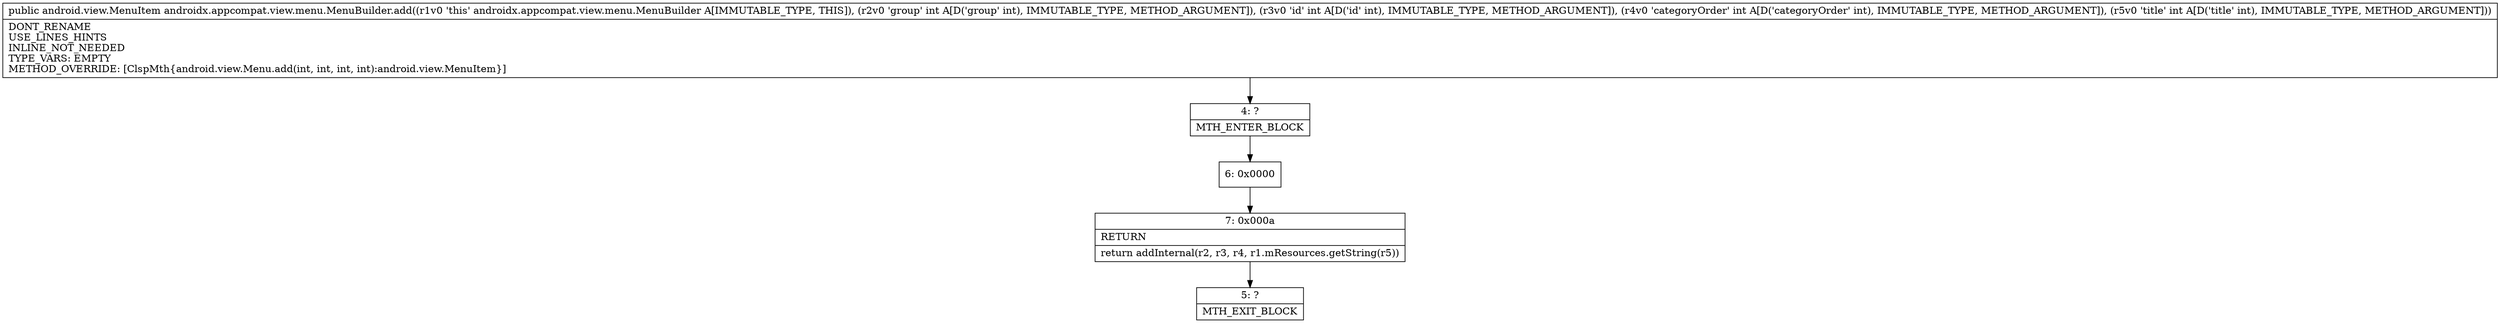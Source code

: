 digraph "CFG forandroidx.appcompat.view.menu.MenuBuilder.add(IIII)Landroid\/view\/MenuItem;" {
Node_4 [shape=record,label="{4\:\ ?|MTH_ENTER_BLOCK\l}"];
Node_6 [shape=record,label="{6\:\ 0x0000}"];
Node_7 [shape=record,label="{7\:\ 0x000a|RETURN\l|return addInternal(r2, r3, r4, r1.mResources.getString(r5))\l}"];
Node_5 [shape=record,label="{5\:\ ?|MTH_EXIT_BLOCK\l}"];
MethodNode[shape=record,label="{public android.view.MenuItem androidx.appcompat.view.menu.MenuBuilder.add((r1v0 'this' androidx.appcompat.view.menu.MenuBuilder A[IMMUTABLE_TYPE, THIS]), (r2v0 'group' int A[D('group' int), IMMUTABLE_TYPE, METHOD_ARGUMENT]), (r3v0 'id' int A[D('id' int), IMMUTABLE_TYPE, METHOD_ARGUMENT]), (r4v0 'categoryOrder' int A[D('categoryOrder' int), IMMUTABLE_TYPE, METHOD_ARGUMENT]), (r5v0 'title' int A[D('title' int), IMMUTABLE_TYPE, METHOD_ARGUMENT]))  | DONT_RENAME\lUSE_LINES_HINTS\lINLINE_NOT_NEEDED\lTYPE_VARS: EMPTY\lMETHOD_OVERRIDE: [ClspMth\{android.view.Menu.add(int, int, int, int):android.view.MenuItem\}]\l}"];
MethodNode -> Node_4;Node_4 -> Node_6;
Node_6 -> Node_7;
Node_7 -> Node_5;
}

